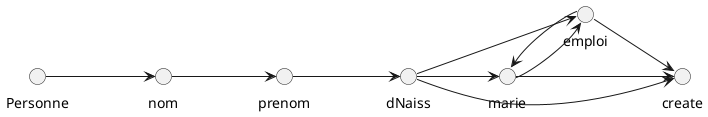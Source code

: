 @startuml

left to right direction
circle Personne
circle nom
circle prenom
circle dNaiss
circle marie
circle emploi
circle create
Personne --> nom
nom --> prenom
prenom --> dNaiss
dNaiss --> marie
dNaiss --> emploi

marie --> emploi
emploi --> marie

dNaiss --> create
marie --> create
emploi --> create

@enduml
